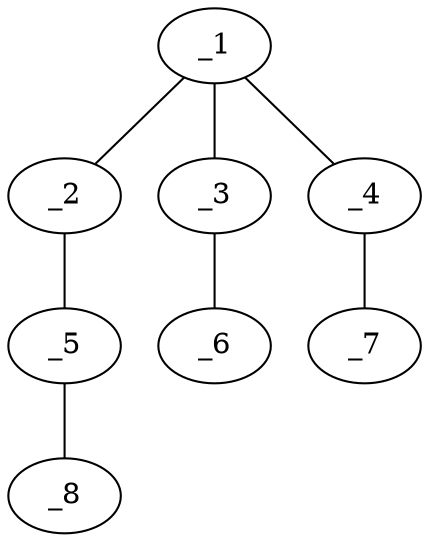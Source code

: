 graph molid10539 {
	_1	 [charge=0,
		chem=1,
		symbol="C  ",
		x="3.7321",
		y="0.5"];
	_2	 [charge=0,
		chem=5,
		symbol="S  ",
		x="4.5981",
		y=1];
	_1 -- _2	 [valence=1];
	_3	 [charge=0,
		chem=5,
		symbol="S  ",
		x="2.866",
		y=1];
	_1 -- _3	 [valence=1];
	_4	 [charge=0,
		chem=5,
		symbol="S  ",
		x="3.7321",
		y="-0.5"];
	_1 -- _4	 [valence=1];
	_5	 [charge=0,
		chem=5,
		symbol="S  ",
		x="5.4641",
		y="0.5"];
	_2 -- _5	 [valence=1];
	_6	 [charge=0,
		chem=1,
		symbol="C  ",
		x=2,
		y="0.5"];
	_3 -- _6	 [valence=1];
	_7	 [charge=0,
		chem=1,
		symbol="C  ",
		x="2.866",
		y="-1"];
	_4 -- _7	 [valence=1];
	_8	 [charge=0,
		chem=1,
		symbol="C  ",
		x="6.3301",
		y=1];
	_5 -- _8	 [valence=1];
}
